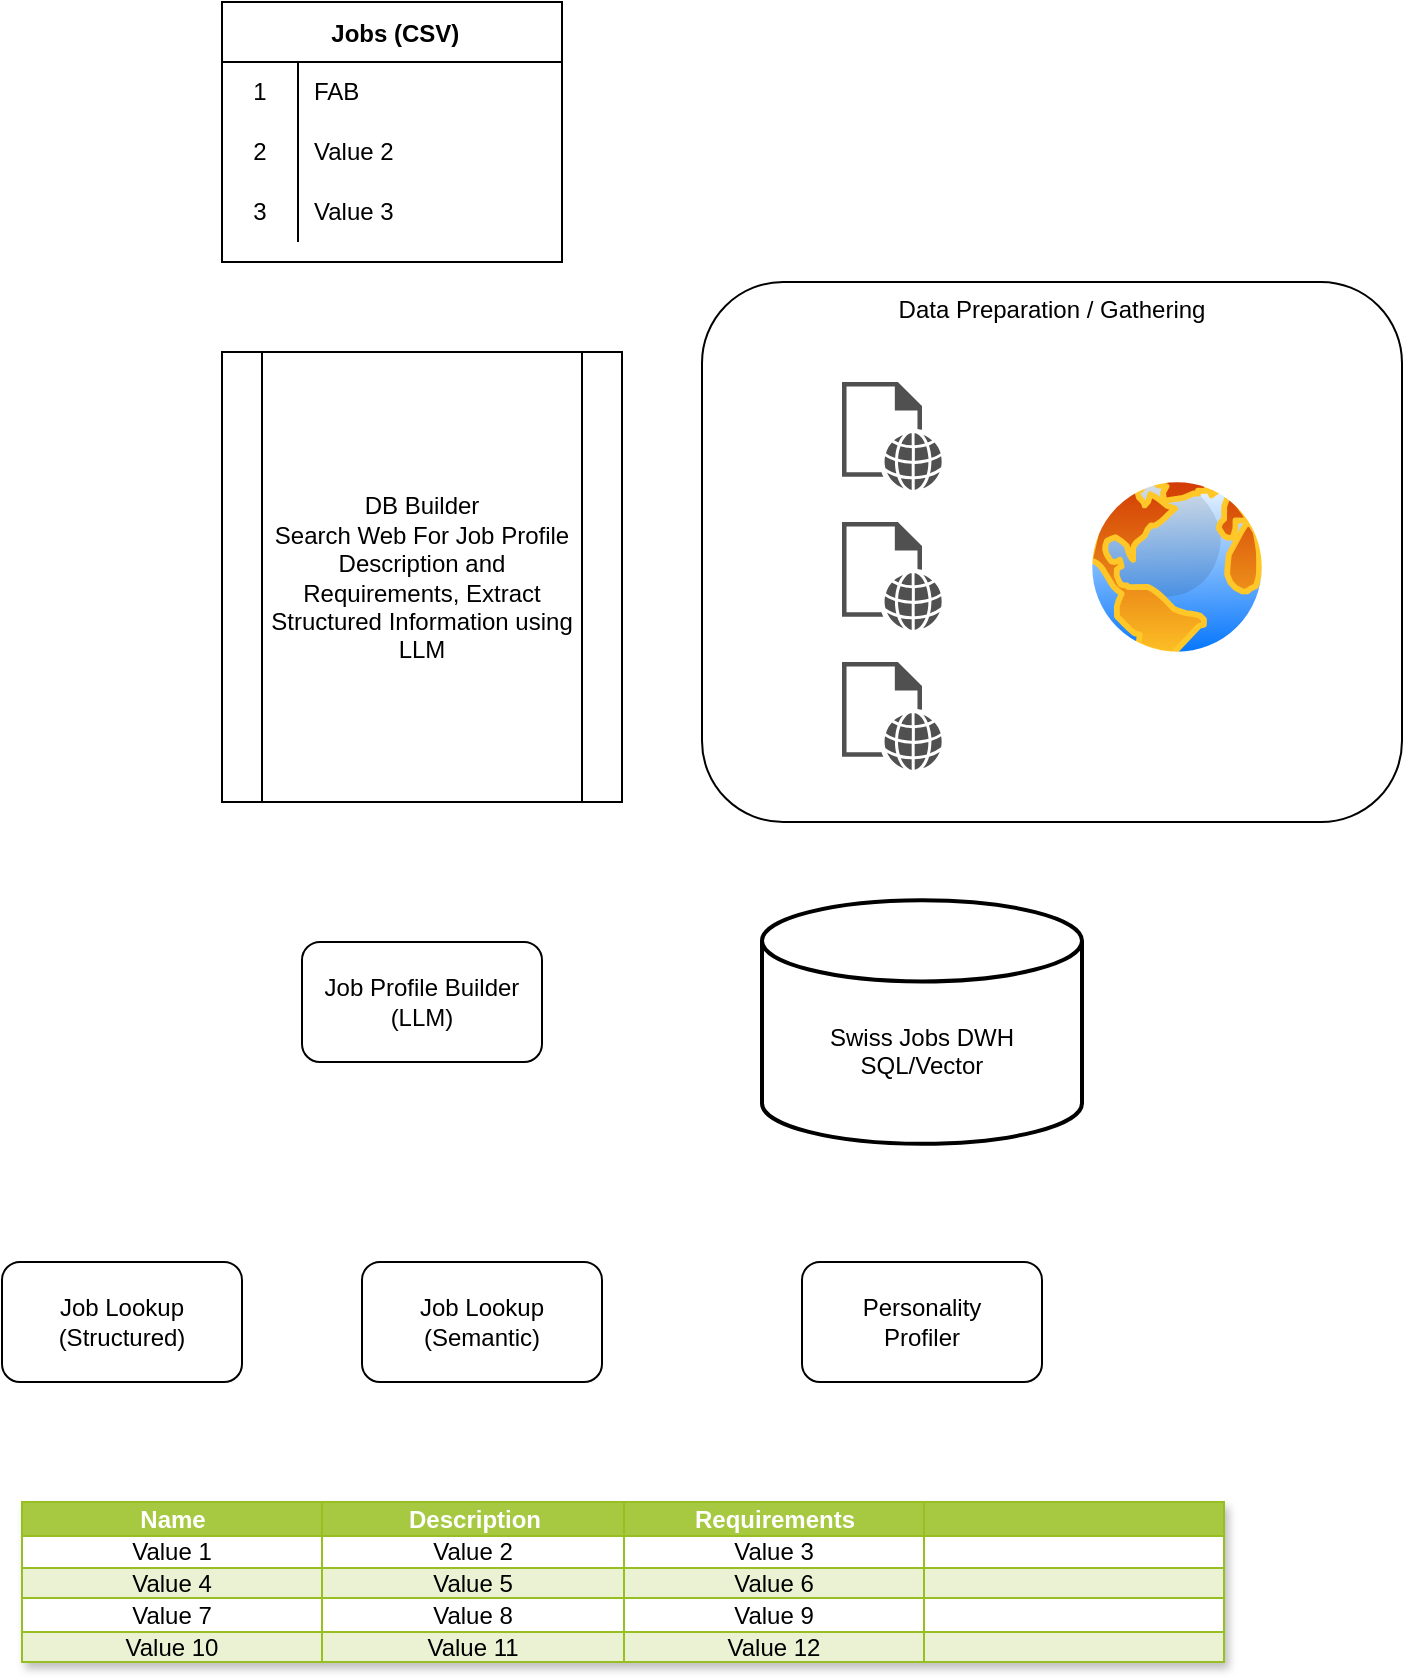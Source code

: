 <mxfile>
    <diagram id="5-XRfMade8-3T6lcizyB" name="Page-1">
        <mxGraphModel dx="1033" dy="924" grid="1" gridSize="10" guides="1" tooltips="1" connect="1" arrows="1" fold="1" page="1" pageScale="1" pageWidth="827" pageHeight="1169" math="0" shadow="0">
            <root>
                <mxCell id="0"/>
                <mxCell id="1" parent="0"/>
                <mxCell id="13" value="Data Preparation / Gathering" style="rounded=1;whiteSpace=wrap;html=1;verticalAlign=top;" vertex="1" parent="1">
                    <mxGeometry x="400" y="170" width="350" height="270" as="geometry"/>
                </mxCell>
                <mxCell id="3" value="Personality&lt;br&gt;Profiler" style="rounded=1;whiteSpace=wrap;html=1;" vertex="1" parent="1">
                    <mxGeometry x="450" y="660" width="120" height="60" as="geometry"/>
                </mxCell>
                <mxCell id="4" value="Job Lookup&lt;br&gt;(Semantic)" style="rounded=1;whiteSpace=wrap;html=1;" vertex="1" parent="1">
                    <mxGeometry x="230" y="660" width="120" height="60" as="geometry"/>
                </mxCell>
                <mxCell id="7" value="" style="aspect=fixed;perimeter=ellipsePerimeter;html=1;align=center;shadow=0;dashed=0;spacingTop=3;image;image=img/lib/active_directory/internet_globe.svg;" vertex="1" parent="1">
                    <mxGeometry x="590" y="265" width="95" height="95" as="geometry"/>
                </mxCell>
                <mxCell id="8" value="" style="sketch=0;pointerEvents=1;shadow=0;dashed=0;html=1;strokeColor=none;fillColor=#505050;labelPosition=center;verticalLabelPosition=bottom;verticalAlign=top;outlineConnect=0;align=center;shape=mxgraph.office.concepts.web_page;" vertex="1" parent="1">
                    <mxGeometry x="470" y="220" width="50" height="54" as="geometry"/>
                </mxCell>
                <mxCell id="9" value="" style="sketch=0;pointerEvents=1;shadow=0;dashed=0;html=1;strokeColor=none;fillColor=#505050;labelPosition=center;verticalLabelPosition=bottom;verticalAlign=top;outlineConnect=0;align=center;shape=mxgraph.office.concepts.web_page;" vertex="1" parent="1">
                    <mxGeometry x="470" y="290" width="50" height="54" as="geometry"/>
                </mxCell>
                <mxCell id="10" value="" style="sketch=0;pointerEvents=1;shadow=0;dashed=0;html=1;strokeColor=none;fillColor=#505050;labelPosition=center;verticalLabelPosition=bottom;verticalAlign=top;outlineConnect=0;align=center;shape=mxgraph.office.concepts.web_page;" vertex="1" parent="1">
                    <mxGeometry x="470" y="360" width="50" height="54" as="geometry"/>
                </mxCell>
                <mxCell id="11" value="&lt;br&gt;&lt;br&gt;Swiss Jobs DWH&lt;br&gt;SQL/Vector" style="strokeWidth=2;html=1;shape=mxgraph.flowchart.database;whiteSpace=wrap;" vertex="1" parent="1">
                    <mxGeometry x="430" y="479.13" width="160" height="121.75" as="geometry"/>
                </mxCell>
                <mxCell id="14" value="Job Lookup&lt;br&gt;(Structured)" style="rounded=1;whiteSpace=wrap;html=1;" vertex="1" parent="1">
                    <mxGeometry x="50" y="660" width="120" height="60" as="geometry"/>
                </mxCell>
                <mxCell id="15" value=" Jobs (CSV)" style="shape=table;startSize=30;container=1;collapsible=0;childLayout=tableLayout;fixedRows=1;rowLines=0;fontStyle=1;" vertex="1" parent="1">
                    <mxGeometry x="160" y="30" width="170" height="130" as="geometry"/>
                </mxCell>
                <mxCell id="16" value="" style="shape=tableRow;horizontal=0;startSize=0;swimlaneHead=0;swimlaneBody=0;top=0;left=0;bottom=0;right=0;collapsible=0;dropTarget=0;fillColor=none;points=[[0,0.5],[1,0.5]];portConstraint=eastwest;" vertex="1" parent="15">
                    <mxGeometry y="30" width="170" height="30" as="geometry"/>
                </mxCell>
                <mxCell id="17" value="1" style="shape=partialRectangle;html=1;whiteSpace=wrap;connectable=0;fillColor=none;top=0;left=0;bottom=0;right=0;overflow=hidden;pointerEvents=1;" vertex="1" parent="16">
                    <mxGeometry width="38" height="30" as="geometry">
                        <mxRectangle width="38" height="30" as="alternateBounds"/>
                    </mxGeometry>
                </mxCell>
                <mxCell id="18" value="FAB" style="shape=partialRectangle;html=1;whiteSpace=wrap;connectable=0;fillColor=none;top=0;left=0;bottom=0;right=0;align=left;spacingLeft=6;overflow=hidden;" vertex="1" parent="16">
                    <mxGeometry x="38" width="132" height="30" as="geometry">
                        <mxRectangle width="132" height="30" as="alternateBounds"/>
                    </mxGeometry>
                </mxCell>
                <mxCell id="19" value="" style="shape=tableRow;horizontal=0;startSize=0;swimlaneHead=0;swimlaneBody=0;top=0;left=0;bottom=0;right=0;collapsible=0;dropTarget=0;fillColor=none;points=[[0,0.5],[1,0.5]];portConstraint=eastwest;" vertex="1" parent="15">
                    <mxGeometry y="60" width="170" height="30" as="geometry"/>
                </mxCell>
                <mxCell id="20" value="2" style="shape=partialRectangle;html=1;whiteSpace=wrap;connectable=0;fillColor=none;top=0;left=0;bottom=0;right=0;overflow=hidden;" vertex="1" parent="19">
                    <mxGeometry width="38" height="30" as="geometry">
                        <mxRectangle width="38" height="30" as="alternateBounds"/>
                    </mxGeometry>
                </mxCell>
                <mxCell id="21" value="Value 2" style="shape=partialRectangle;html=1;whiteSpace=wrap;connectable=0;fillColor=none;top=0;left=0;bottom=0;right=0;align=left;spacingLeft=6;overflow=hidden;" vertex="1" parent="19">
                    <mxGeometry x="38" width="132" height="30" as="geometry">
                        <mxRectangle width="132" height="30" as="alternateBounds"/>
                    </mxGeometry>
                </mxCell>
                <mxCell id="22" value="" style="shape=tableRow;horizontal=0;startSize=0;swimlaneHead=0;swimlaneBody=0;top=0;left=0;bottom=0;right=0;collapsible=0;dropTarget=0;fillColor=none;points=[[0,0.5],[1,0.5]];portConstraint=eastwest;" vertex="1" parent="15">
                    <mxGeometry y="90" width="170" height="30" as="geometry"/>
                </mxCell>
                <mxCell id="23" value="3" style="shape=partialRectangle;html=1;whiteSpace=wrap;connectable=0;fillColor=none;top=0;left=0;bottom=0;right=0;overflow=hidden;" vertex="1" parent="22">
                    <mxGeometry width="38" height="30" as="geometry">
                        <mxRectangle width="38" height="30" as="alternateBounds"/>
                    </mxGeometry>
                </mxCell>
                <mxCell id="24" value="Value 3" style="shape=partialRectangle;html=1;whiteSpace=wrap;connectable=0;fillColor=none;top=0;left=0;bottom=0;right=0;align=left;spacingLeft=6;overflow=hidden;" vertex="1" parent="22">
                    <mxGeometry x="38" width="132" height="30" as="geometry">
                        <mxRectangle width="132" height="30" as="alternateBounds"/>
                    </mxGeometry>
                </mxCell>
                <mxCell id="25" value="DB Builder&lt;br&gt;Search Web For Job Profile Description and Requirements, Extract Structured Information using LLM" style="shape=process;whiteSpace=wrap;html=1;backgroundOutline=1;" vertex="1" parent="1">
                    <mxGeometry x="160" y="205" width="200" height="225" as="geometry"/>
                </mxCell>
                <mxCell id="32" value="Job Profile Builder&lt;br&gt;(LLM)" style="rounded=1;whiteSpace=wrap;html=1;" vertex="1" parent="1">
                    <mxGeometry x="200" y="500" width="120" height="60" as="geometry"/>
                </mxCell>
                <mxCell id="33" value="Assets" style="childLayout=tableLayout;recursiveResize=0;strokeColor=#98bf21;fillColor=#A7C942;shadow=1;" vertex="1" parent="1">
                    <mxGeometry x="60" y="780" width="601" height="80" as="geometry"/>
                </mxCell>
                <mxCell id="34" style="shape=tableRow;horizontal=0;startSize=0;swimlaneHead=0;swimlaneBody=0;top=0;left=0;bottom=0;right=0;dropTarget=0;collapsible=0;recursiveResize=0;expand=0;fontStyle=0;strokeColor=inherit;fillColor=#ffffff;" vertex="1" parent="33">
                    <mxGeometry width="601" height="17" as="geometry"/>
                </mxCell>
                <mxCell id="35" value="Name" style="connectable=0;recursiveResize=0;strokeColor=inherit;fillColor=#A7C942;align=center;fontStyle=1;fontColor=#FFFFFF;html=1;" vertex="1" parent="34">
                    <mxGeometry width="150" height="17" as="geometry">
                        <mxRectangle width="150" height="17" as="alternateBounds"/>
                    </mxGeometry>
                </mxCell>
                <mxCell id="36" value="Description" style="connectable=0;recursiveResize=0;strokeColor=inherit;fillColor=#A7C942;align=center;fontStyle=1;fontColor=#FFFFFF;html=1;" vertex="1" parent="34">
                    <mxGeometry x="150" width="151" height="17" as="geometry">
                        <mxRectangle width="151" height="17" as="alternateBounds"/>
                    </mxGeometry>
                </mxCell>
                <mxCell id="37" value="Requirements" style="connectable=0;recursiveResize=0;strokeColor=inherit;fillColor=#A7C942;align=center;fontStyle=1;fontColor=#FFFFFF;html=1;" vertex="1" parent="34">
                    <mxGeometry x="301" width="150" height="17" as="geometry">
                        <mxRectangle width="150" height="17" as="alternateBounds"/>
                    </mxGeometry>
                </mxCell>
                <mxCell id="54" style="connectable=0;recursiveResize=0;strokeColor=inherit;fillColor=#A7C942;align=center;fontStyle=1;fontColor=#FFFFFF;html=1;" vertex="1" parent="34">
                    <mxGeometry x="451" width="150" height="17" as="geometry">
                        <mxRectangle width="150" height="17" as="alternateBounds"/>
                    </mxGeometry>
                </mxCell>
                <mxCell id="38" value="" style="shape=tableRow;horizontal=0;startSize=0;swimlaneHead=0;swimlaneBody=0;top=0;left=0;bottom=0;right=0;dropTarget=0;collapsible=0;recursiveResize=0;expand=0;fontStyle=0;strokeColor=inherit;fillColor=#ffffff;" vertex="1" parent="33">
                    <mxGeometry y="17" width="601" height="16" as="geometry"/>
                </mxCell>
                <mxCell id="39" value="Value 1" style="connectable=0;recursiveResize=0;strokeColor=inherit;fillColor=inherit;align=center;whiteSpace=wrap;html=1;" vertex="1" parent="38">
                    <mxGeometry width="150" height="16" as="geometry">
                        <mxRectangle width="150" height="16" as="alternateBounds"/>
                    </mxGeometry>
                </mxCell>
                <mxCell id="40" value="Value 2" style="connectable=0;recursiveResize=0;strokeColor=inherit;fillColor=inherit;align=center;whiteSpace=wrap;html=1;" vertex="1" parent="38">
                    <mxGeometry x="150" width="151" height="16" as="geometry">
                        <mxRectangle width="151" height="16" as="alternateBounds"/>
                    </mxGeometry>
                </mxCell>
                <mxCell id="41" value="Value 3" style="connectable=0;recursiveResize=0;strokeColor=inherit;fillColor=inherit;align=center;whiteSpace=wrap;html=1;" vertex="1" parent="38">
                    <mxGeometry x="301" width="150" height="16" as="geometry">
                        <mxRectangle width="150" height="16" as="alternateBounds"/>
                    </mxGeometry>
                </mxCell>
                <mxCell id="55" style="connectable=0;recursiveResize=0;strokeColor=inherit;fillColor=inherit;align=center;whiteSpace=wrap;html=1;" vertex="1" parent="38">
                    <mxGeometry x="451" width="150" height="16" as="geometry">
                        <mxRectangle width="150" height="16" as="alternateBounds"/>
                    </mxGeometry>
                </mxCell>
                <mxCell id="42" value="" style="shape=tableRow;horizontal=0;startSize=0;swimlaneHead=0;swimlaneBody=0;top=0;left=0;bottom=0;right=0;dropTarget=0;collapsible=0;recursiveResize=0;expand=0;fontStyle=1;strokeColor=inherit;fillColor=#EAF2D3;" vertex="1" parent="33">
                    <mxGeometry y="33" width="601" height="15" as="geometry"/>
                </mxCell>
                <mxCell id="43" value="Value 4" style="connectable=0;recursiveResize=0;strokeColor=inherit;fillColor=inherit;whiteSpace=wrap;html=1;" vertex="1" parent="42">
                    <mxGeometry width="150" height="15" as="geometry">
                        <mxRectangle width="150" height="15" as="alternateBounds"/>
                    </mxGeometry>
                </mxCell>
                <mxCell id="44" value="Value 5" style="connectable=0;recursiveResize=0;strokeColor=inherit;fillColor=inherit;whiteSpace=wrap;html=1;" vertex="1" parent="42">
                    <mxGeometry x="150" width="151" height="15" as="geometry">
                        <mxRectangle width="151" height="15" as="alternateBounds"/>
                    </mxGeometry>
                </mxCell>
                <mxCell id="45" value="Value 6" style="connectable=0;recursiveResize=0;strokeColor=inherit;fillColor=inherit;whiteSpace=wrap;html=1;" vertex="1" parent="42">
                    <mxGeometry x="301" width="150" height="15" as="geometry">
                        <mxRectangle width="150" height="15" as="alternateBounds"/>
                    </mxGeometry>
                </mxCell>
                <mxCell id="56" style="connectable=0;recursiveResize=0;strokeColor=inherit;fillColor=inherit;whiteSpace=wrap;html=1;" vertex="1" parent="42">
                    <mxGeometry x="451" width="150" height="15" as="geometry">
                        <mxRectangle width="150" height="15" as="alternateBounds"/>
                    </mxGeometry>
                </mxCell>
                <mxCell id="46" value="" style="shape=tableRow;horizontal=0;startSize=0;swimlaneHead=0;swimlaneBody=0;top=0;left=0;bottom=0;right=0;dropTarget=0;collapsible=0;recursiveResize=0;expand=0;fontStyle=0;strokeColor=inherit;fillColor=#ffffff;" vertex="1" parent="33">
                    <mxGeometry y="48" width="601" height="17" as="geometry"/>
                </mxCell>
                <mxCell id="47" value="Value 7" style="connectable=0;recursiveResize=0;strokeColor=inherit;fillColor=inherit;fontStyle=0;align=center;whiteSpace=wrap;html=1;" vertex="1" parent="46">
                    <mxGeometry width="150" height="17" as="geometry">
                        <mxRectangle width="150" height="17" as="alternateBounds"/>
                    </mxGeometry>
                </mxCell>
                <mxCell id="48" value="Value 8" style="connectable=0;recursiveResize=0;strokeColor=inherit;fillColor=inherit;fontStyle=0;align=center;whiteSpace=wrap;html=1;" vertex="1" parent="46">
                    <mxGeometry x="150" width="151" height="17" as="geometry">
                        <mxRectangle width="151" height="17" as="alternateBounds"/>
                    </mxGeometry>
                </mxCell>
                <mxCell id="49" value="Value 9" style="connectable=0;recursiveResize=0;strokeColor=inherit;fillColor=inherit;fontStyle=0;align=center;whiteSpace=wrap;html=1;" vertex="1" parent="46">
                    <mxGeometry x="301" width="150" height="17" as="geometry">
                        <mxRectangle width="150" height="17" as="alternateBounds"/>
                    </mxGeometry>
                </mxCell>
                <mxCell id="57" style="connectable=0;recursiveResize=0;strokeColor=inherit;fillColor=inherit;fontStyle=0;align=center;whiteSpace=wrap;html=1;" vertex="1" parent="46">
                    <mxGeometry x="451" width="150" height="17" as="geometry">
                        <mxRectangle width="150" height="17" as="alternateBounds"/>
                    </mxGeometry>
                </mxCell>
                <mxCell id="50" value="" style="shape=tableRow;horizontal=0;startSize=0;swimlaneHead=0;swimlaneBody=0;top=0;left=0;bottom=0;right=0;dropTarget=0;collapsible=0;recursiveResize=0;expand=0;fontStyle=1;strokeColor=inherit;fillColor=#EAF2D3;" vertex="1" parent="33">
                    <mxGeometry y="65" width="601" height="15" as="geometry"/>
                </mxCell>
                <mxCell id="51" value="Value 10" style="connectable=0;recursiveResize=0;strokeColor=inherit;fillColor=inherit;whiteSpace=wrap;html=1;" vertex="1" parent="50">
                    <mxGeometry width="150" height="15" as="geometry">
                        <mxRectangle width="150" height="15" as="alternateBounds"/>
                    </mxGeometry>
                </mxCell>
                <mxCell id="52" value="Value 11" style="connectable=0;recursiveResize=0;strokeColor=inherit;fillColor=inherit;whiteSpace=wrap;html=1;" vertex="1" parent="50">
                    <mxGeometry x="150" width="151" height="15" as="geometry">
                        <mxRectangle width="151" height="15" as="alternateBounds"/>
                    </mxGeometry>
                </mxCell>
                <mxCell id="53" value="Value 12" style="connectable=0;recursiveResize=0;strokeColor=inherit;fillColor=inherit;whiteSpace=wrap;html=1;" vertex="1" parent="50">
                    <mxGeometry x="301" width="150" height="15" as="geometry">
                        <mxRectangle width="150" height="15" as="alternateBounds"/>
                    </mxGeometry>
                </mxCell>
                <mxCell id="58" style="connectable=0;recursiveResize=0;strokeColor=inherit;fillColor=inherit;whiteSpace=wrap;html=1;" vertex="1" parent="50">
                    <mxGeometry x="451" width="150" height="15" as="geometry">
                        <mxRectangle width="150" height="15" as="alternateBounds"/>
                    </mxGeometry>
                </mxCell>
            </root>
        </mxGraphModel>
    </diagram>
</mxfile>